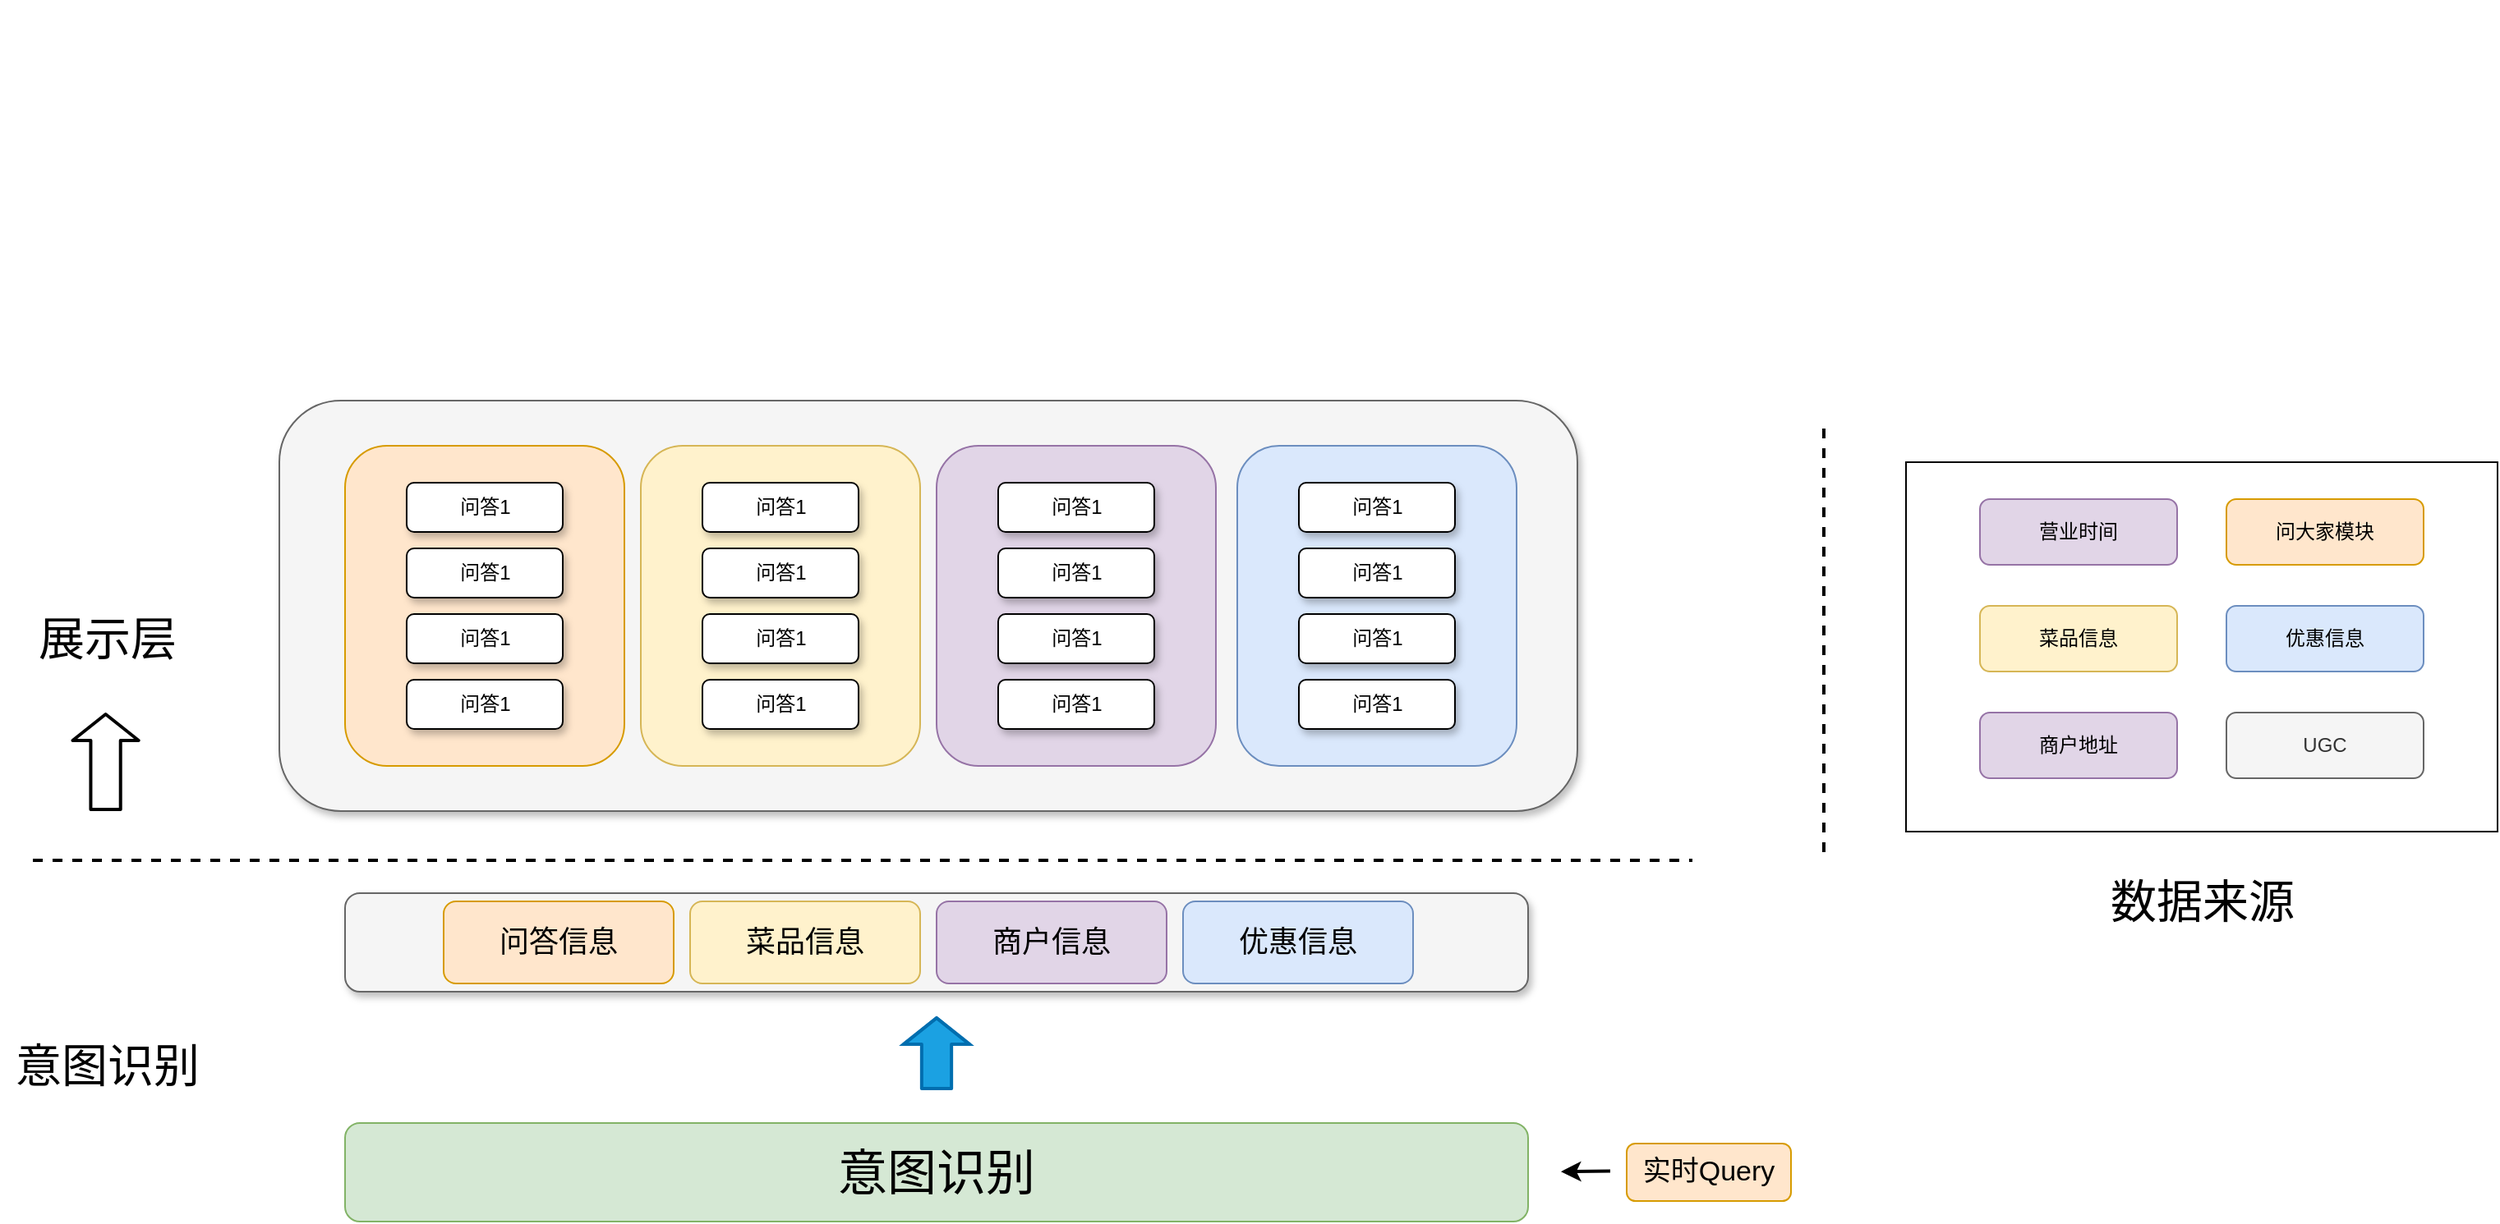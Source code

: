 <mxfile version="13.8.7" type="github" pages="2">
  <diagram id="nNhhfkFAQo1hWtelN_tp" name="Page-1">
    <mxGraphModel dx="2681" dy="2139" grid="1" gridSize="10" guides="1" tooltips="1" connect="1" arrows="1" fold="1" page="1" pageScale="1" pageWidth="827" pageHeight="1169" math="0" shadow="0">
      <root>
        <mxCell id="0" />
        <mxCell id="1" parent="0" />
        <mxCell id="a1JGxc8DIsPlMVCJO6NG-25" value="" style="rounded=0;whiteSpace=wrap;html=1;" vertex="1" parent="1">
          <mxGeometry x="820" y="37.5" width="360" height="225" as="geometry" />
        </mxCell>
        <mxCell id="srl464yYl0dHhNBtkiof-3" value="菜品信息" style="rounded=1;whiteSpace=wrap;html=1;fillColor=#fff2cc;strokeColor=#d6b656;" vertex="1" parent="1">
          <mxGeometry x="865" y="125" width="120" height="40" as="geometry" />
        </mxCell>
        <mxCell id="srl464yYl0dHhNBtkiof-4" value="优惠信息" style="rounded=1;whiteSpace=wrap;html=1;fillColor=#dae8fc;strokeColor=#6c8ebf;" vertex="1" parent="1">
          <mxGeometry x="1015" y="125" width="120" height="40" as="geometry" />
        </mxCell>
        <mxCell id="srl464yYl0dHhNBtkiof-5" value="商户地址" style="rounded=1;whiteSpace=wrap;html=1;fillColor=#e1d5e7;strokeColor=#9673a6;" vertex="1" parent="1">
          <mxGeometry x="865" y="190" width="120" height="40" as="geometry" />
        </mxCell>
        <mxCell id="srl464yYl0dHhNBtkiof-7" value="UGC" style="rounded=1;whiteSpace=wrap;html=1;fillColor=#f5f5f5;strokeColor=#666666;fontColor=#333333;" vertex="1" parent="1">
          <mxGeometry x="1015" y="190" width="120" height="40" as="geometry" />
        </mxCell>
        <mxCell id="srl464yYl0dHhNBtkiof-9" value="&lt;font style=&quot;font-size: 28px&quot;&gt;数据来源&lt;/font&gt;" style="text;html=1;align=center;verticalAlign=middle;resizable=0;points=[];autosize=1;" vertex="1" parent="1">
          <mxGeometry x="935" y="290" width="130" height="30" as="geometry" />
        </mxCell>
        <mxCell id="srl464yYl0dHhNBtkiof-12" value="&lt;font style=&quot;font-size: 28px&quot;&gt;意图识别&lt;/font&gt;" style="text;html=1;align=center;verticalAlign=middle;resizable=0;points=[];autosize=1;" vertex="1" parent="1">
          <mxGeometry x="-340" y="390" width="130" height="30" as="geometry" />
        </mxCell>
        <mxCell id="srl464yYl0dHhNBtkiof-13" value="&lt;font style=&quot;font-size: 30px&quot;&gt;意图识别&lt;/font&gt;" style="rounded=1;whiteSpace=wrap;html=1;fillColor=#d5e8d4;strokeColor=#82b366;" vertex="1" parent="1">
          <mxGeometry x="-130" y="440" width="720" height="60" as="geometry" />
        </mxCell>
        <mxCell id="srl464yYl0dHhNBtkiof-14" value="&lt;font style=&quot;font-size: 17px&quot;&gt;实时Query&lt;/font&gt;" style="rounded=1;whiteSpace=wrap;html=1;fillColor=#ffe6cc;strokeColor=#d79b00;" vertex="1" parent="1">
          <mxGeometry x="650" y="452.5" width="100" height="35" as="geometry" />
        </mxCell>
        <mxCell id="srl464yYl0dHhNBtkiof-16" value="" style="endArrow=classic;html=1;strokeWidth=2;" edge="1" parent="1">
          <mxGeometry width="50" height="50" relative="1" as="geometry">
            <mxPoint x="640" y="469.29" as="sourcePoint" />
            <mxPoint x="610" y="469.58" as="targetPoint" />
          </mxGeometry>
        </mxCell>
        <mxCell id="a1JGxc8DIsPlMVCJO6NG-2" value="" style="shape=flexArrow;endArrow=classic;html=1;strokeWidth=2;width=17.143;endSize=4.671;fillColor=#1ba1e2;strokeColor=#006EAF;" edge="1" parent="1">
          <mxGeometry width="50" height="50" relative="1" as="geometry">
            <mxPoint x="230.0" y="420" as="sourcePoint" />
            <mxPoint x="230" y="375" as="targetPoint" />
            <Array as="points">
              <mxPoint x="230" y="395" />
            </Array>
          </mxGeometry>
        </mxCell>
        <mxCell id="a1JGxc8DIsPlMVCJO6NG-3" value="" style="rounded=1;whiteSpace=wrap;html=1;fillColor=#f5f5f5;strokeColor=#666666;fontColor=#333333;shadow=1;" vertex="1" parent="1">
          <mxGeometry x="-130" y="300" width="720" height="60" as="geometry" />
        </mxCell>
        <mxCell id="a1JGxc8DIsPlMVCJO6NG-8" value="&lt;font style=&quot;font-size: 18px&quot;&gt;优惠信息&lt;/font&gt;" style="rounded=1;whiteSpace=wrap;html=1;fillColor=#dae8fc;strokeColor=#6c8ebf;" vertex="1" parent="1">
          <mxGeometry x="380" y="305" width="140" height="50" as="geometry" />
        </mxCell>
        <mxCell id="a1JGxc8DIsPlMVCJO6NG-11" value="&lt;font style=&quot;font-size: 18px&quot;&gt;商户信息&lt;/font&gt;" style="rounded=1;whiteSpace=wrap;html=1;fillColor=#e1d5e7;strokeColor=#9673a6;" vertex="1" parent="1">
          <mxGeometry x="230" y="305" width="140" height="50" as="geometry" />
        </mxCell>
        <mxCell id="a1JGxc8DIsPlMVCJO6NG-12" value="&lt;font style=&quot;font-size: 18px&quot;&gt;菜品信息&lt;/font&gt;" style="rounded=1;whiteSpace=wrap;html=1;fillColor=#fff2cc;strokeColor=#d6b656;" vertex="1" parent="1">
          <mxGeometry x="80" y="305" width="140" height="50" as="geometry" />
        </mxCell>
        <mxCell id="a1JGxc8DIsPlMVCJO6NG-13" value="&lt;font style=&quot;font-size: 18px&quot;&gt;问答信息&lt;/font&gt;" style="rounded=1;whiteSpace=wrap;html=1;fillColor=#ffe6cc;strokeColor=#d79b00;" vertex="1" parent="1">
          <mxGeometry x="-70" y="305" width="140" height="50" as="geometry" />
        </mxCell>
        <mxCell id="a1JGxc8DIsPlMVCJO6NG-14" value="" style="endArrow=none;dashed=1;html=1;strokeWidth=2;" edge="1" parent="1">
          <mxGeometry width="50" height="50" relative="1" as="geometry">
            <mxPoint x="-320" y="280" as="sourcePoint" />
            <mxPoint x="690" y="280" as="targetPoint" />
          </mxGeometry>
        </mxCell>
        <mxCell id="a1JGxc8DIsPlMVCJO6NG-16" value="" style="whiteSpace=wrap;html=1;rounded=1;shadow=1;sketch=0;glass=0;fillColor=#f5f5f5;strokeColor=#666666;fontColor=#333333;" vertex="1" parent="1">
          <mxGeometry x="-170" width="790" height="250" as="geometry" />
        </mxCell>
        <mxCell id="a1JGxc8DIsPlMVCJO6NG-17" value="" style="shape=flexArrow;endArrow=classic;html=1;strokeWidth=2;width=17.143;endSize=4.671;" edge="1" parent="1">
          <mxGeometry width="50" height="50" relative="1" as="geometry">
            <mxPoint x="-275.71" y="250" as="sourcePoint" />
            <mxPoint x="-275.71" y="190" as="targetPoint" />
          </mxGeometry>
        </mxCell>
        <mxCell id="a1JGxc8DIsPlMVCJO6NG-18" value="&lt;font style=&quot;font-size: 28px&quot;&gt;展示层&lt;/font&gt;" style="text;html=1;align=center;verticalAlign=middle;resizable=0;points=[];autosize=1;" vertex="1" parent="1">
          <mxGeometry x="-325" y="130" width="100" height="30" as="geometry" />
        </mxCell>
        <mxCell id="a1JGxc8DIsPlMVCJO6NG-24" value="" style="endArrow=none;dashed=1;html=1;strokeWidth=2;" edge="1" parent="1">
          <mxGeometry width="50" height="50" relative="1" as="geometry">
            <mxPoint x="770" y="275" as="sourcePoint" />
            <mxPoint x="770" y="15" as="targetPoint" />
          </mxGeometry>
        </mxCell>
        <mxCell id="a1JGxc8DIsPlMVCJO6NG-26" value="" style="rounded=1;whiteSpace=wrap;html=1;fillColor=#ffe6cc;strokeColor=#d79b00;" vertex="1" parent="1">
          <mxGeometry x="-130" y="27.5" width="170" height="195" as="geometry" />
        </mxCell>
        <mxCell id="a1JGxc8DIsPlMVCJO6NG-27" value="" style="rounded=1;whiteSpace=wrap;html=1;fillColor=#fff2cc;strokeColor=#d6b656;" vertex="1" parent="1">
          <mxGeometry x="50" y="27.5" width="170" height="195" as="geometry" />
        </mxCell>
        <mxCell id="a1JGxc8DIsPlMVCJO6NG-28" value="&lt;span style=&quot;color: rgba(0 , 0 , 0 , 0) ; font-family: monospace ; font-size: 0px&quot;&gt;%3CmxGraphModel%3E%3Croot%3E%3CmxCell%20id%3D%220%22%2F%3E%3CmxCell%20id%3D%221%22%20parent%3D%220%22%2F%3E%3CmxCell%20id%3D%222%22%20value%3D%22%E9%97%AE%E7%AD%941%22%20style%3D%22rounded%3D1%3BwhiteSpace%3Dwrap%3Bhtml%3D1%3Bshadow%3D1%3Bglass%3D0%3Bsketch%3D0%3BgradientColor%3Dnone%3B%22%20vertex%3D%221%22%20parent%3D%221%22%3E%3CmxGeometry%20x%3D%22-92.5%22%20y%3D%2250%22%20width%3D%2295%22%20height%3D%2230%22%20as%3D%22geometry%22%2F%3E%3C%2FmxCell%3E%3CmxCell%20id%3D%223%22%20value%3D%22%E9%97%AE%E7%AD%941%22%20style%3D%22rounded%3D1%3BwhiteSpace%3Dwrap%3Bhtml%3D1%3Bshadow%3D1%3Bglass%3D0%3Bsketch%3D0%3BgradientColor%3Dnone%3B%22%20vertex%3D%221%22%20parent%3D%221%22%3E%3CmxGeometry%20x%3D%22-92.5%22%20y%3D%2290%22%20width%3D%2295%22%20height%3D%2230%22%20as%3D%22geometry%22%2F%3E%3C%2FmxCell%3E%3CmxCell%20id%3D%224%22%20value%3D%22%E9%97%AE%E7%AD%941%22%20style%3D%22rounded%3D1%3BwhiteSpace%3Dwrap%3Bhtml%3D1%3Bshadow%3D1%3Bglass%3D0%3Bsketch%3D0%3BgradientColor%3Dnone%3B%22%20vertex%3D%221%22%20parent%3D%221%22%3E%3CmxGeometry%20x%3D%22-92.5%22%20y%3D%22130%22%20width%3D%2295%22%20height%3D%2230%22%20as%3D%22geometry%22%2F%3E%3C%2FmxCell%3E%3CmxCell%20id%3D%225%22%20value%3D%22%E9%97%AE%E7%AD%941%22%20style%3D%22rounded%3D1%3BwhiteSpace%3Dwrap%3Bhtml%3D1%3Bshadow%3D1%3Bglass%3D0%3Bsketch%3D0%3BgradientColor%3Dnone%3B%22%20vertex%3D%221%22%20parent%3D%221%22%3E%3CmxGeometry%20x%3D%22-92.5%22%20y%3D%22170%22%20width%3D%2295%22%20height%3D%2230%22%20as%3D%22geometry%22%2F%3E%3C%2FmxCell%3E%3C%2Froot%3E%3C%2FmxGraphModel%3E&lt;/span&gt;" style="rounded=1;whiteSpace=wrap;html=1;fillColor=#e1d5e7;strokeColor=#9673a6;" vertex="1" parent="1">
          <mxGeometry x="230" y="27.5" width="170" height="195" as="geometry" />
        </mxCell>
        <mxCell id="a1JGxc8DIsPlMVCJO6NG-29" value="" style="rounded=1;whiteSpace=wrap;html=1;fillColor=#dae8fc;strokeColor=#6c8ebf;" vertex="1" parent="1">
          <mxGeometry x="413" y="27.5" width="170" height="195" as="geometry" />
        </mxCell>
        <mxCell id="a1JGxc8DIsPlMVCJO6NG-31" value="营业时间" style="rounded=1;whiteSpace=wrap;html=1;fillColor=#e1d5e7;strokeColor=#9673a6;" vertex="1" parent="1">
          <mxGeometry x="865" y="60" width="120" height="40" as="geometry" />
        </mxCell>
        <mxCell id="a1JGxc8DIsPlMVCJO6NG-33" value="问大家模块" style="rounded=1;whiteSpace=wrap;html=1;fillColor=#ffe6cc;strokeColor=#d79b00;" vertex="1" parent="1">
          <mxGeometry x="1015" y="60" width="120" height="40" as="geometry" />
        </mxCell>
        <mxCell id="a1JGxc8DIsPlMVCJO6NG-38" value="" style="shape=image;imageAspect=0;aspect=fixed;verticalLabelPosition=bottom;verticalAlign=top;rounded=1;shadow=1;glass=0;sketch=0;gradientColor=none;image=https://km.sankuai.com/api/file/cdn/492031105/497411182?contentType=1&amp;isNewContent=false&amp;isNewContent=false;" vertex="1" parent="1">
          <mxGeometry x="-220.0" y="-240" width="228.29" height="180" as="geometry" />
        </mxCell>
        <mxCell id="a1JGxc8DIsPlMVCJO6NG-40" value="问答1" style="rounded=1;whiteSpace=wrap;html=1;shadow=1;glass=0;sketch=0;gradientColor=none;" vertex="1" parent="1">
          <mxGeometry x="-92.5" y="50" width="95" height="30" as="geometry" />
        </mxCell>
        <mxCell id="a1JGxc8DIsPlMVCJO6NG-42" value="问答1" style="rounded=1;whiteSpace=wrap;html=1;shadow=1;glass=0;sketch=0;gradientColor=none;" vertex="1" parent="1">
          <mxGeometry x="-92.5" y="90" width="95" height="30" as="geometry" />
        </mxCell>
        <mxCell id="a1JGxc8DIsPlMVCJO6NG-43" value="问答1" style="rounded=1;whiteSpace=wrap;html=1;shadow=1;glass=0;sketch=0;gradientColor=none;" vertex="1" parent="1">
          <mxGeometry x="-92.5" y="130" width="95" height="30" as="geometry" />
        </mxCell>
        <mxCell id="a1JGxc8DIsPlMVCJO6NG-44" value="问答1" style="rounded=1;whiteSpace=wrap;html=1;shadow=1;glass=0;sketch=0;gradientColor=none;" vertex="1" parent="1">
          <mxGeometry x="-92.5" y="170" width="95" height="30" as="geometry" />
        </mxCell>
        <mxCell id="a1JGxc8DIsPlMVCJO6NG-46" value="问答1" style="rounded=1;whiteSpace=wrap;html=1;shadow=1;glass=0;sketch=0;gradientColor=none;" vertex="1" parent="1">
          <mxGeometry x="87.5" y="50" width="95" height="30" as="geometry" />
        </mxCell>
        <mxCell id="a1JGxc8DIsPlMVCJO6NG-47" value="问答1" style="rounded=1;whiteSpace=wrap;html=1;shadow=1;glass=0;sketch=0;gradientColor=none;" vertex="1" parent="1">
          <mxGeometry x="87.5" y="90" width="95" height="30" as="geometry" />
        </mxCell>
        <mxCell id="a1JGxc8DIsPlMVCJO6NG-48" value="问答1" style="rounded=1;whiteSpace=wrap;html=1;shadow=1;glass=0;sketch=0;gradientColor=none;" vertex="1" parent="1">
          <mxGeometry x="87.5" y="130" width="95" height="30" as="geometry" />
        </mxCell>
        <mxCell id="a1JGxc8DIsPlMVCJO6NG-49" value="问答1" style="rounded=1;whiteSpace=wrap;html=1;shadow=1;glass=0;sketch=0;gradientColor=none;" vertex="1" parent="1">
          <mxGeometry x="87.5" y="170" width="95" height="30" as="geometry" />
        </mxCell>
        <mxCell id="a1JGxc8DIsPlMVCJO6NG-50" value="问答1" style="rounded=1;whiteSpace=wrap;html=1;shadow=1;glass=0;sketch=0;gradientColor=none;" vertex="1" parent="1">
          <mxGeometry x="267.5" y="50" width="95" height="30" as="geometry" />
        </mxCell>
        <mxCell id="a1JGxc8DIsPlMVCJO6NG-51" value="问答1" style="rounded=1;whiteSpace=wrap;html=1;shadow=1;glass=0;sketch=0;gradientColor=none;" vertex="1" parent="1">
          <mxGeometry x="267.5" y="90" width="95" height="30" as="geometry" />
        </mxCell>
        <mxCell id="a1JGxc8DIsPlMVCJO6NG-52" value="问答1" style="rounded=1;whiteSpace=wrap;html=1;shadow=1;glass=0;sketch=0;gradientColor=none;" vertex="1" parent="1">
          <mxGeometry x="267.5" y="130" width="95" height="30" as="geometry" />
        </mxCell>
        <mxCell id="a1JGxc8DIsPlMVCJO6NG-53" value="问答1" style="rounded=1;whiteSpace=wrap;html=1;shadow=1;glass=0;sketch=0;gradientColor=none;" vertex="1" parent="1">
          <mxGeometry x="267.5" y="170" width="95" height="30" as="geometry" />
        </mxCell>
        <mxCell id="a1JGxc8DIsPlMVCJO6NG-54" value="问答1" style="rounded=1;whiteSpace=wrap;html=1;shadow=1;glass=0;sketch=0;gradientColor=none;" vertex="1" parent="1">
          <mxGeometry x="450.5" y="50" width="95" height="30" as="geometry" />
        </mxCell>
        <mxCell id="a1JGxc8DIsPlMVCJO6NG-55" value="问答1" style="rounded=1;whiteSpace=wrap;html=1;shadow=1;glass=0;sketch=0;gradientColor=none;" vertex="1" parent="1">
          <mxGeometry x="450.5" y="90" width="95" height="30" as="geometry" />
        </mxCell>
        <mxCell id="a1JGxc8DIsPlMVCJO6NG-56" value="问答1" style="rounded=1;whiteSpace=wrap;html=1;shadow=1;glass=0;sketch=0;gradientColor=none;" vertex="1" parent="1">
          <mxGeometry x="450.5" y="130" width="95" height="30" as="geometry" />
        </mxCell>
        <mxCell id="a1JGxc8DIsPlMVCJO6NG-57" value="问答1" style="rounded=1;whiteSpace=wrap;html=1;shadow=1;glass=0;sketch=0;gradientColor=none;" vertex="1" parent="1">
          <mxGeometry x="450.5" y="170" width="95" height="30" as="geometry" />
        </mxCell>
      </root>
    </mxGraphModel>
  </diagram>
  <diagram id="ouESuMIU7FAkAusGYBse" name="Page-2">
    <mxGraphModel dx="1298" dy="679" grid="1" gridSize="10" guides="1" tooltips="1" connect="1" arrows="1" fold="1" page="1" pageScale="1" pageWidth="827" pageHeight="1169" math="0" shadow="0">
      <root>
        <mxCell id="7p7uIYPq1V7ZtTiYsLZs-0" />
        <mxCell id="7p7uIYPq1V7ZtTiYsLZs-1" parent="7p7uIYPq1V7ZtTiYsLZs-0" />
      </root>
    </mxGraphModel>
  </diagram>
</mxfile>
